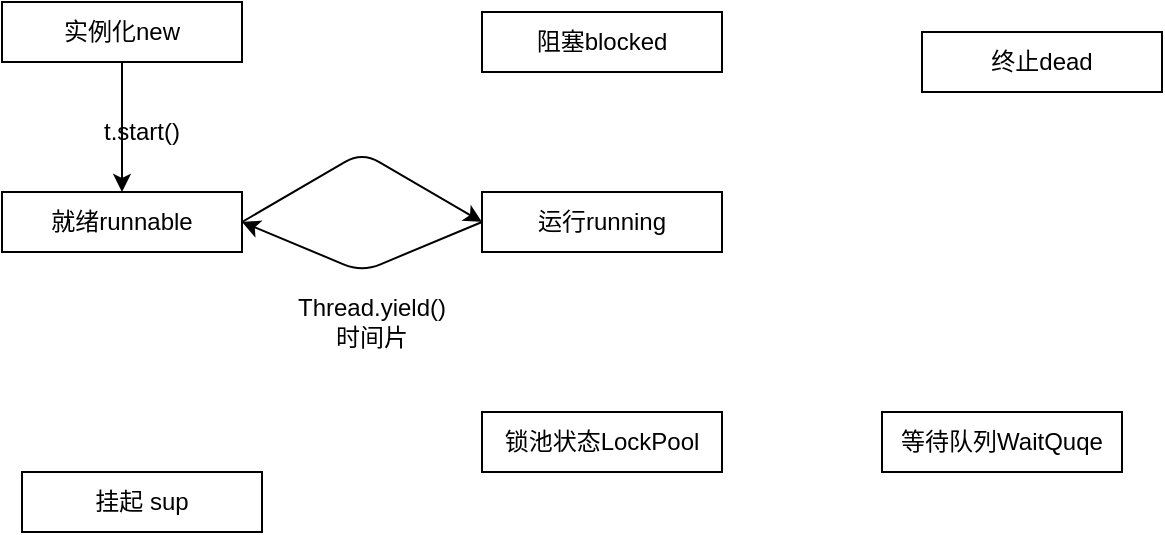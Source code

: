 <mxfile version="10.3.5" type="github"><diagram id="W6Y9eIPuN1CUzbKv96vU" name="Page-1"><mxGraphModel dx="840" dy="462" grid="1" gridSize="10" guides="1" tooltips="1" connect="1" arrows="1" fold="1" page="1" pageScale="1" pageWidth="827" pageHeight="1169" math="0" shadow="0"><root><mxCell id="0"/><mxCell id="1" parent="0"/><mxCell id="66fY28CiwXZmnQMeY5bw-10" value="" style="edgeStyle=orthogonalEdgeStyle;rounded=0;orthogonalLoop=1;jettySize=auto;exitX=0.5;exitY=1;exitDx=0;exitDy=0;html=1;labelBorderColor=none;" edge="1" parent="1" source="66fY28CiwXZmnQMeY5bw-1" target="66fY28CiwXZmnQMeY5bw-2"><mxGeometry relative="1" as="geometry"><Array as="points"><mxPoint x="120" y="130"/><mxPoint x="120" y="130"/></Array></mxGeometry></mxCell><mxCell id="66fY28CiwXZmnQMeY5bw-1" value="实例化new" style="rounded=0;whiteSpace=wrap;html=1;" vertex="1" parent="1"><mxGeometry x="60" y="65" width="120" height="30" as="geometry"/></mxCell><mxCell id="66fY28CiwXZmnQMeY5bw-2" value="就绪runnable" style="rounded=0;whiteSpace=wrap;html=1;" vertex="1" parent="1"><mxGeometry x="60" y="160" width="120" height="30" as="geometry"/></mxCell><mxCell id="66fY28CiwXZmnQMeY5bw-8" value="挂起 sup" style="rounded=0;whiteSpace=wrap;html=1;" vertex="1" parent="1"><mxGeometry x="70" y="300" width="120" height="30" as="geometry"/></mxCell><mxCell id="66fY28CiwXZmnQMeY5bw-3" value="运行running" style="rounded=0;whiteSpace=wrap;html=1;" vertex="1" parent="1"><mxGeometry x="300" y="160" width="120" height="30" as="geometry"/></mxCell><mxCell id="66fY28CiwXZmnQMeY5bw-4" value="阻塞blocked" style="rounded=0;whiteSpace=wrap;html=1;" vertex="1" parent="1"><mxGeometry x="300" y="70" width="120" height="30" as="geometry"/></mxCell><mxCell id="66fY28CiwXZmnQMeY5bw-5" value="终止dead" style="rounded=0;whiteSpace=wrap;html=1;" vertex="1" parent="1"><mxGeometry x="520" y="80" width="120" height="30" as="geometry"/></mxCell><mxCell id="66fY28CiwXZmnQMeY5bw-6" value="锁池状态LockPool" style="rounded=0;whiteSpace=wrap;html=1;" vertex="1" parent="1"><mxGeometry x="300" y="270" width="120" height="30" as="geometry"/></mxCell><mxCell id="66fY28CiwXZmnQMeY5bw-7" value="等待队列WaitQuqe" style="rounded=0;whiteSpace=wrap;html=1;" vertex="1" parent="1"><mxGeometry x="500" y="270" width="120" height="30" as="geometry"/></mxCell><mxCell id="66fY28CiwXZmnQMeY5bw-11" value="t.start()" style="text;html=1;strokeColor=none;fillColor=none;align=center;verticalAlign=middle;whiteSpace=wrap;rounded=0;" vertex="1" parent="1"><mxGeometry x="110" y="120" width="40" height="20" as="geometry"/></mxCell><mxCell id="66fY28CiwXZmnQMeY5bw-13" value="" style="endArrow=classic;html=1;entryX=0;entryY=0.5;entryDx=0;entryDy=0;exitX=1;exitY=0.5;exitDx=0;exitDy=0;" edge="1" parent="1" source="66fY28CiwXZmnQMeY5bw-2" target="66fY28CiwXZmnQMeY5bw-3"><mxGeometry width="50" height="50" relative="1" as="geometry"><mxPoint x="250" y="200" as="sourcePoint"/><mxPoint x="300" y="150" as="targetPoint"/><Array as="points"><mxPoint x="240" y="140"/></Array></mxGeometry></mxCell><mxCell id="66fY28CiwXZmnQMeY5bw-14" value="" style="endArrow=classic;html=1;entryX=1;entryY=0.5;entryDx=0;entryDy=0;exitX=0;exitY=0.5;exitDx=0;exitDy=0;" edge="1" parent="1" source="66fY28CiwXZmnQMeY5bw-3" target="66fY28CiwXZmnQMeY5bw-2"><mxGeometry width="50" height="50" relative="1" as="geometry"><mxPoint x="200" y="240" as="sourcePoint"/><mxPoint x="250" y="190" as="targetPoint"/><Array as="points"><mxPoint x="240" y="200"/></Array></mxGeometry></mxCell><mxCell id="66fY28CiwXZmnQMeY5bw-15" value="Thread.yield()&lt;br&gt;时间片&lt;br&gt;" style="text;html=1;strokeColor=none;fillColor=none;align=center;verticalAlign=middle;whiteSpace=wrap;rounded=0;" vertex="1" parent="1"><mxGeometry x="200" y="200" width="90" height="50" as="geometry"/></mxCell></root></mxGraphModel></diagram></mxfile>